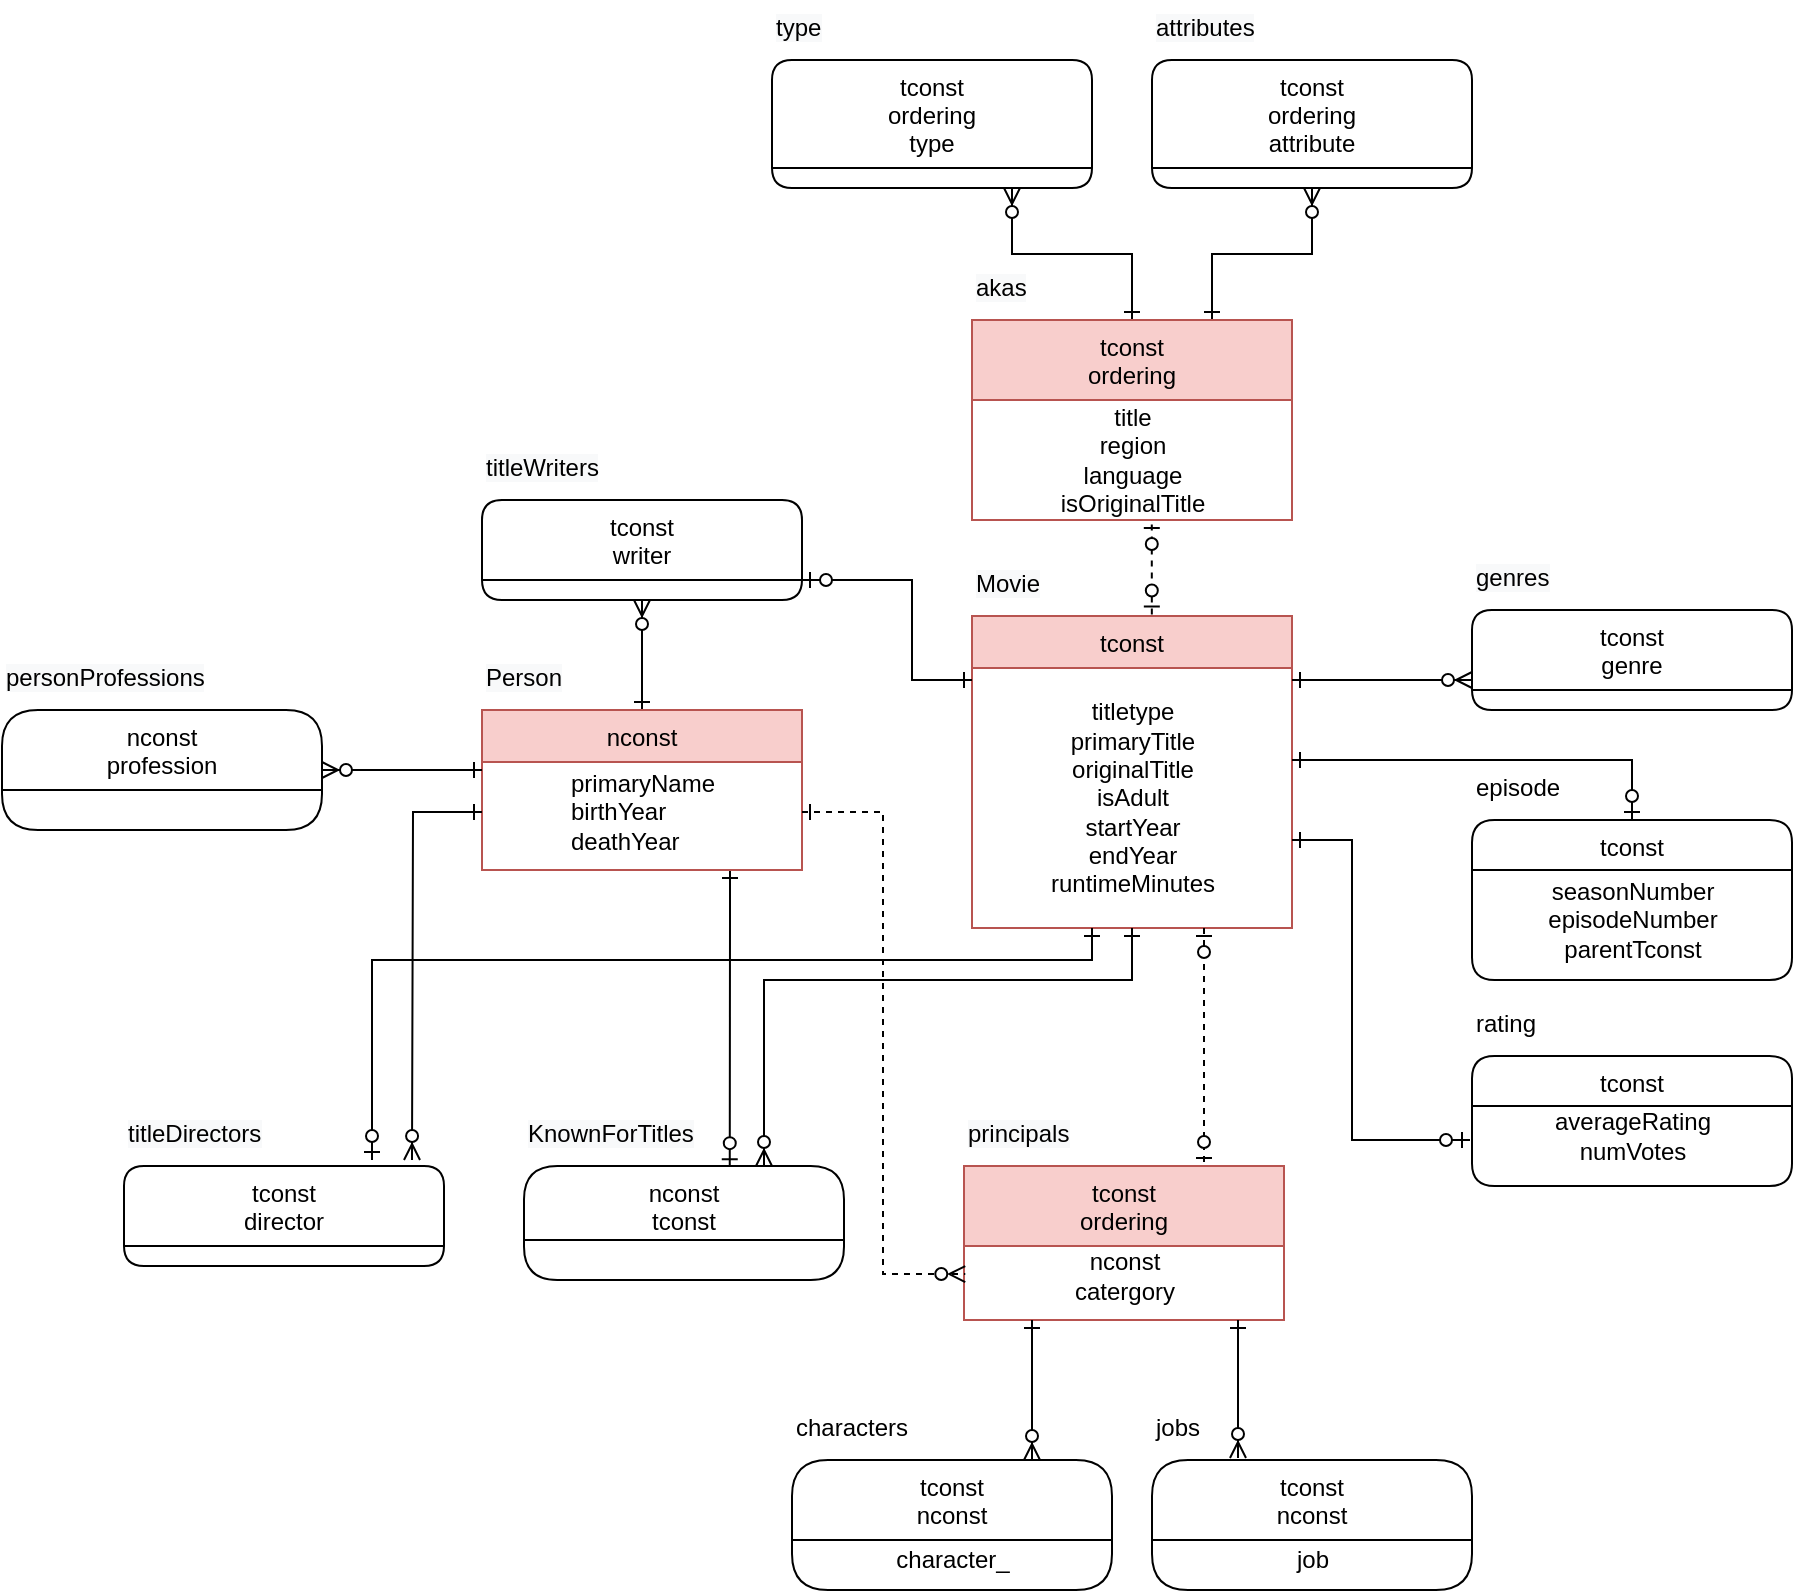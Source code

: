 <mxfile version="14.7.7" type="device"><diagram id="C5RBs43oDa-KdzZeNtuy" name="Page-1"><mxGraphModel dx="1865" dy="1748" grid="1" gridSize="10" guides="1" tooltips="1" connect="1" arrows="1" fold="1" page="1" pageScale="1" pageWidth="827" pageHeight="1169" math="0" shadow="0"><root><mxCell id="WIyWlLk6GJQsqaUBKTNV-0"/><mxCell id="WIyWlLk6GJQsqaUBKTNV-1" parent="WIyWlLk6GJQsqaUBKTNV-0"/><mxCell id="xolu4xJuUfZisWvBj1_J-13" style="edgeStyle=orthogonalEdgeStyle;rounded=0;orthogonalLoop=1;jettySize=auto;html=1;exitX=0.562;exitY=-0.005;exitDx=0;exitDy=0;startArrow=ERzeroToOne;startFill=1;endArrow=ERzeroToOne;endFill=1;exitPerimeter=0;dashed=1;" parent="WIyWlLk6GJQsqaUBKTNV-1" source="zkfFHV4jXpPFQw0GAbJ--0" target="59ytYH_ue-3u_atIHXwS-38" edge="1"><mxGeometry relative="1" as="geometry"><Array as="points"><mxPoint x="310" y="100"/><mxPoint x="310" y="100"/></Array></mxGeometry></mxCell><mxCell id="zkfFHV4jXpPFQw0GAbJ--0" value="tconst" style="swimlane;fontStyle=0;align=center;verticalAlign=top;childLayout=stackLayout;horizontal=1;startSize=26;horizontalStack=0;resizeParent=1;resizeLast=0;collapsible=1;marginBottom=0;rounded=0;shadow=0;strokeWidth=1;fillColor=#f8cecc;strokeColor=#b85450;" parent="WIyWlLk6GJQsqaUBKTNV-1" vertex="1"><mxGeometry x="220" y="128" width="160" height="156" as="geometry"><mxRectangle x="230" y="140" width="160" height="26" as="alternateBounds"/></mxGeometry></mxCell><mxCell id="59ytYH_ue-3u_atIHXwS-6" value="&lt;span&gt;&lt;br&gt;titletype&lt;/span&gt;&lt;br style=&quot;padding: 0px ; margin: 0px&quot;&gt;&lt;span&gt;primaryTitle&lt;/span&gt;&lt;br style=&quot;padding: 0px ; margin: 0px&quot;&gt;&lt;span&gt;originalTitle&lt;/span&gt;&lt;br style=&quot;padding: 0px ; margin: 0px&quot;&gt;&lt;span&gt;isAdult&lt;/span&gt;&lt;br style=&quot;padding: 0px ; margin: 0px&quot;&gt;&lt;span&gt;startYear&lt;/span&gt;&lt;br style=&quot;padding: 0px ; margin: 0px&quot;&gt;&lt;span&gt;endYear&lt;/span&gt;&lt;br style=&quot;padding: 0px ; margin: 0px&quot;&gt;&lt;span&gt;runtimeMinutes&lt;br&gt;&lt;/span&gt;&lt;div&gt;&lt;br&gt;&lt;/div&gt;" style="text;html=1;align=center;verticalAlign=middle;resizable=0;points=[];autosize=1;strokeColor=none;" parent="zkfFHV4jXpPFQw0GAbJ--0" vertex="1"><mxGeometry y="26" width="160" height="130" as="geometry"/></mxCell><mxCell id="59ytYH_ue-3u_atIHXwS-0" value="&lt;span style=&quot;color: rgb(0, 0, 0); font-family: helvetica; font-size: 12px; font-style: normal; font-weight: 400; letter-spacing: normal; text-align: center; text-indent: 0px; text-transform: none; word-spacing: 0px; background-color: rgb(248, 249, 250); display: inline; float: none;&quot;&gt;Movie&lt;/span&gt;" style="text;whiteSpace=wrap;html=1;" parent="WIyWlLk6GJQsqaUBKTNV-1" vertex="1"><mxGeometry x="220" y="98" width="60" height="30" as="geometry"/></mxCell><mxCell id="59ytYH_ue-3u_atIHXwS-11" value="tconst&#10;genre" style="swimlane;fontStyle=0;align=center;verticalAlign=top;childLayout=stackLayout;horizontal=1;startSize=40;horizontalStack=0;resizeParent=1;resizeLast=0;collapsible=1;marginBottom=0;rounded=1;shadow=0;strokeWidth=1;" parent="WIyWlLk6GJQsqaUBKTNV-1" vertex="1"><mxGeometry x="470" y="125" width="160" height="50" as="geometry"><mxRectangle x="230" y="140" width="160" height="26" as="alternateBounds"/></mxGeometry></mxCell><mxCell id="59ytYH_ue-3u_atIHXwS-13" value="&lt;span style=&quot;color: rgb(0 , 0 , 0) ; font-family: &amp;#34;helvetica&amp;#34; ; font-size: 12px ; font-style: normal ; font-weight: 400 ; letter-spacing: normal ; text-align: center ; text-indent: 0px ; text-transform: none ; word-spacing: 0px ; background-color: rgb(248 , 249 , 250) ; display: inline ; float: none&quot;&gt;genres&lt;/span&gt;" style="text;whiteSpace=wrap;html=1;" parent="WIyWlLk6GJQsqaUBKTNV-1" vertex="1"><mxGeometry x="470" y="95" width="60" height="30" as="geometry"/></mxCell><mxCell id="59ytYH_ue-3u_atIHXwS-18" value="&lt;span style=&quot;color: rgb(0 , 0 , 0) ; font-family: &amp;#34;helvetica&amp;#34; ; font-size: 12px ; font-style: normal ; font-weight: 400 ; letter-spacing: normal ; text-align: center ; text-indent: 0px ; text-transform: none ; word-spacing: 0px ; background-color: rgb(248 , 249 , 250) ; display: inline ; float: none&quot;&gt;type&lt;/span&gt;" style="text;whiteSpace=wrap;html=1;" parent="WIyWlLk6GJQsqaUBKTNV-1" vertex="1"><mxGeometry x="120" y="-180" width="60" height="30" as="geometry"/></mxCell><mxCell id="59ytYH_ue-3u_atIHXwS-19" value="tconst&#10;ordering&#10;attribute" style="swimlane;fontStyle=0;align=center;verticalAlign=top;childLayout=stackLayout;horizontal=1;startSize=54;horizontalStack=0;resizeParent=1;resizeLast=0;collapsible=1;marginBottom=0;rounded=1;shadow=0;strokeWidth=1;" parent="WIyWlLk6GJQsqaUBKTNV-1" vertex="1"><mxGeometry x="310" y="-150" width="160" height="64" as="geometry"><mxRectangle x="230" y="140" width="160" height="26" as="alternateBounds"/></mxGeometry></mxCell><mxCell id="59ytYH_ue-3u_atIHXwS-20" value="&lt;span style=&quot;color: rgb(0 , 0 , 0) ; font-family: &amp;#34;helvetica&amp;#34; ; font-size: 12px ; font-style: normal ; font-weight: 400 ; letter-spacing: normal ; text-align: center ; text-indent: 0px ; text-transform: none ; word-spacing: 0px ; background-color: rgb(248 , 249 , 250) ; display: inline ; float: none&quot;&gt;attributes&lt;/span&gt;" style="text;whiteSpace=wrap;html=1;" parent="WIyWlLk6GJQsqaUBKTNV-1" vertex="1"><mxGeometry x="310" y="-180" width="60" height="30" as="geometry"/></mxCell><mxCell id="59ytYH_ue-3u_atIHXwS-21" value="tconst&#10;ordering&#10;type" style="swimlane;fontStyle=0;align=center;verticalAlign=top;childLayout=stackLayout;horizontal=1;startSize=54;horizontalStack=0;resizeParent=1;resizeLast=0;collapsible=1;marginBottom=0;rounded=1;shadow=0;strokeWidth=1;" parent="WIyWlLk6GJQsqaUBKTNV-1" vertex="1"><mxGeometry x="120" y="-150" width="160" height="64" as="geometry"><mxRectangle x="230" y="140" width="160" height="26" as="alternateBounds"/></mxGeometry></mxCell><mxCell id="59ytYH_ue-3u_atIHXwS-22" value="tconst&#10;director" style="swimlane;fontStyle=0;align=center;verticalAlign=top;childLayout=stackLayout;horizontal=1;startSize=40;horizontalStack=0;resizeParent=1;resizeLast=0;collapsible=1;marginBottom=0;rounded=1;shadow=0;strokeWidth=1;" parent="WIyWlLk6GJQsqaUBKTNV-1" vertex="1"><mxGeometry x="-204" y="403" width="160" height="50" as="geometry"><mxRectangle x="230" y="140" width="160" height="26" as="alternateBounds"/></mxGeometry></mxCell><mxCell id="59ytYH_ue-3u_atIHXwS-23" value="&lt;span style=&quot;color: rgb(0 , 0 , 0) ; font-family: &amp;#34;helvetica&amp;#34; ; font-size: 12px ; font-style: normal ; font-weight: 400 ; letter-spacing: normal ; text-align: center ; text-indent: 0px ; text-transform: none ; word-spacing: 0px ; background-color: rgb(248 , 249 , 250) ; display: inline ; float: none&quot;&gt;titleDirectors&lt;/span&gt;" style="text;whiteSpace=wrap;html=1;" parent="WIyWlLk6GJQsqaUBKTNV-1" vertex="1"><mxGeometry x="-204" y="373" width="60" height="30" as="geometry"/></mxCell><mxCell id="59ytYH_ue-3u_atIHXwS-29" value="tconst&#10;writer" style="swimlane;fontStyle=0;align=center;verticalAlign=top;childLayout=stackLayout;horizontal=1;startSize=40;horizontalStack=0;resizeParent=1;resizeLast=0;collapsible=1;marginBottom=0;rounded=1;shadow=0;strokeWidth=1;" parent="WIyWlLk6GJQsqaUBKTNV-1" vertex="1"><mxGeometry x="-25" y="70" width="160" height="50" as="geometry"><mxRectangle x="230" y="140" width="160" height="26" as="alternateBounds"/></mxGeometry></mxCell><mxCell id="59ytYH_ue-3u_atIHXwS-30" value="&lt;span style=&quot;color: rgb(0 , 0 , 0) ; font-family: &amp;#34;helvetica&amp;#34; ; font-size: 12px ; font-style: normal ; font-weight: 400 ; letter-spacing: normal ; text-align: center ; text-indent: 0px ; text-transform: none ; word-spacing: 0px ; background-color: rgb(248 , 249 , 250) ; display: inline ; float: none&quot;&gt;titleWriters&lt;/span&gt;" style="text;whiteSpace=wrap;html=1;" parent="WIyWlLk6GJQsqaUBKTNV-1" vertex="1"><mxGeometry x="-25" y="40" width="60" height="30" as="geometry"/></mxCell><mxCell id="59ytYH_ue-3u_atIHXwS-31" value="tconst&#10;ordering" style="swimlane;fontStyle=0;align=center;verticalAlign=top;childLayout=stackLayout;horizontal=1;startSize=40;horizontalStack=0;resizeParent=1;resizeLast=0;collapsible=1;marginBottom=0;rounded=0;shadow=0;strokeWidth=1;fillColor=#f8cecc;strokeColor=#b85450;" parent="WIyWlLk6GJQsqaUBKTNV-1" vertex="1"><mxGeometry x="216" y="403" width="160" height="77" as="geometry"><mxRectangle x="230" y="140" width="160" height="26" as="alternateBounds"/></mxGeometry></mxCell><mxCell id="59ytYH_ue-3u_atIHXwS-33" value="nconst&lt;br&gt;catergory" style="text;html=1;align=center;verticalAlign=middle;resizable=0;points=[];autosize=1;strokeColor=none;" parent="59ytYH_ue-3u_atIHXwS-31" vertex="1"><mxGeometry y="40" width="160" height="30" as="geometry"/></mxCell><mxCell id="59ytYH_ue-3u_atIHXwS-32" value="&lt;span style=&quot;color: rgb(0 , 0 , 0) ; font-family: &amp;#34;helvetica&amp;#34; ; font-size: 12px ; font-style: normal ; font-weight: 400 ; letter-spacing: normal ; text-align: center ; text-indent: 0px ; text-transform: none ; word-spacing: 0px ; background-color: rgb(248 , 249 , 250) ; display: inline ; float: none&quot;&gt;principals&lt;/span&gt;" style="text;whiteSpace=wrap;html=1;" parent="WIyWlLk6GJQsqaUBKTNV-1" vertex="1"><mxGeometry x="216" y="373" width="60" height="30" as="geometry"/></mxCell><mxCell id="xolu4xJuUfZisWvBj1_J-14" style="edgeStyle=orthogonalEdgeStyle;rounded=0;orthogonalLoop=1;jettySize=auto;html=1;entryX=0.75;entryY=1;entryDx=0;entryDy=0;startArrow=ERone;startFill=0;endArrow=ERzeroToMany;endFill=1;" parent="WIyWlLk6GJQsqaUBKTNV-1" source="59ytYH_ue-3u_atIHXwS-37" target="59ytYH_ue-3u_atIHXwS-21" edge="1"><mxGeometry relative="1" as="geometry"/></mxCell><mxCell id="xolu4xJuUfZisWvBj1_J-15" style="edgeStyle=orthogonalEdgeStyle;rounded=0;orthogonalLoop=1;jettySize=auto;html=1;exitX=0.75;exitY=0;exitDx=0;exitDy=0;entryX=0.5;entryY=1;entryDx=0;entryDy=0;startArrow=ERone;startFill=0;endArrow=ERzeroToMany;endFill=1;" parent="WIyWlLk6GJQsqaUBKTNV-1" source="59ytYH_ue-3u_atIHXwS-37" target="59ytYH_ue-3u_atIHXwS-19" edge="1"><mxGeometry relative="1" as="geometry"/></mxCell><mxCell id="59ytYH_ue-3u_atIHXwS-37" value="tconst&#10;ordering" style="swimlane;fontStyle=0;align=center;verticalAlign=top;childLayout=stackLayout;horizontal=1;startSize=40;horizontalStack=0;resizeParent=1;resizeLast=0;collapsible=1;marginBottom=0;rounded=0;shadow=0;strokeWidth=1;fillColor=#f8cecc;strokeColor=#b85450;" parent="WIyWlLk6GJQsqaUBKTNV-1" vertex="1"><mxGeometry x="220" y="-20" width="160" height="100" as="geometry"><mxRectangle x="230" y="140" width="160" height="26" as="alternateBounds"/></mxGeometry></mxCell><mxCell id="59ytYH_ue-3u_atIHXwS-38" value="title&lt;br&gt;region&lt;br&gt;language&lt;br&gt;isOriginalTitle" style="text;html=1;align=center;verticalAlign=middle;resizable=0;points=[];autosize=1;strokeColor=none;" parent="59ytYH_ue-3u_atIHXwS-37" vertex="1"><mxGeometry y="40" width="160" height="60" as="geometry"/></mxCell><mxCell id="59ytYH_ue-3u_atIHXwS-39" value="&lt;span style=&quot;color: rgb(0 , 0 , 0) ; font-family: &amp;#34;helvetica&amp;#34; ; font-size: 12px ; font-style: normal ; font-weight: 400 ; letter-spacing: normal ; text-align: center ; text-indent: 0px ; text-transform: none ; word-spacing: 0px ; background-color: rgb(248 , 249 , 250) ; display: inline ; float: none&quot;&gt;akas&lt;/span&gt;" style="text;whiteSpace=wrap;html=1;" parent="WIyWlLk6GJQsqaUBKTNV-1" vertex="1"><mxGeometry x="220" y="-50" width="60" height="30" as="geometry"/></mxCell><mxCell id="xolu4xJuUfZisWvBj1_J-7" style="edgeStyle=orthogonalEdgeStyle;rounded=0;orthogonalLoop=1;jettySize=auto;html=1;entryX=0.643;entryY=0.01;entryDx=0;entryDy=0;entryPerimeter=0;startArrow=ERone;startFill=0;endArrow=ERzeroToOne;endFill=1;" parent="WIyWlLk6GJQsqaUBKTNV-1" source="59ytYH_ue-3u_atIHXwS-45" target="59ytYH_ue-3u_atIHXwS-48" edge="1"><mxGeometry relative="1" as="geometry"><Array as="points"><mxPoint x="99" y="280"/><mxPoint x="99" y="280"/></Array></mxGeometry></mxCell><mxCell id="xolu4xJuUfZisWvBj1_J-10" style="edgeStyle=orthogonalEdgeStyle;rounded=0;orthogonalLoop=1;jettySize=auto;html=1;entryX=0.5;entryY=1;entryDx=0;entryDy=0;startArrow=ERone;startFill=0;endArrow=ERzeroToMany;endFill=1;" parent="WIyWlLk6GJQsqaUBKTNV-1" source="59ytYH_ue-3u_atIHXwS-45" target="59ytYH_ue-3u_atIHXwS-29" edge="1"><mxGeometry relative="1" as="geometry"/></mxCell><mxCell id="59ytYH_ue-3u_atIHXwS-45" value="nconst" style="swimlane;fontStyle=0;align=center;verticalAlign=top;childLayout=stackLayout;horizontal=1;startSize=26;horizontalStack=0;resizeParent=1;resizeLast=0;collapsible=1;marginBottom=0;rounded=0;shadow=0;strokeWidth=1;fillColor=#f8cecc;strokeColor=#b85450;" parent="WIyWlLk6GJQsqaUBKTNV-1" vertex="1"><mxGeometry x="-25" y="175" width="160" height="80" as="geometry"><mxRectangle x="230" y="140" width="160" height="26" as="alternateBounds"/></mxGeometry></mxCell><mxCell id="59ytYH_ue-3u_atIHXwS-46" value="&lt;div style=&quot;text-align: left&quot;&gt;primaryName&lt;/div&gt;&lt;div style=&quot;text-align: left&quot;&gt;birthYear&lt;/div&gt;&lt;div style=&quot;text-align: left&quot;&gt;deathYear&lt;/div&gt;" style="text;html=1;align=center;verticalAlign=middle;resizable=0;points=[];autosize=1;strokeColor=none;" parent="59ytYH_ue-3u_atIHXwS-45" vertex="1"><mxGeometry y="26" width="160" height="50" as="geometry"/></mxCell><mxCell id="59ytYH_ue-3u_atIHXwS-47" value="&lt;span style=&quot;color: rgb(0 , 0 , 0) ; font-family: &amp;#34;helvetica&amp;#34; ; font-size: 12px ; font-style: normal ; font-weight: 400 ; letter-spacing: normal ; text-align: center ; text-indent: 0px ; text-transform: none ; word-spacing: 0px ; background-color: rgb(248 , 249 , 250) ; display: inline ; float: none&quot;&gt;Person&lt;/span&gt;" style="text;whiteSpace=wrap;html=1;" parent="WIyWlLk6GJQsqaUBKTNV-1" vertex="1"><mxGeometry x="-25" y="145" width="60" height="30" as="geometry"/></mxCell><mxCell id="59ytYH_ue-3u_atIHXwS-48" value="nconst&#10;tconst" style="swimlane;fontStyle=0;align=center;verticalAlign=top;childLayout=stackLayout;horizontal=1;startSize=37;horizontalStack=0;resizeParent=1;resizeLast=0;collapsible=1;marginBottom=0;rounded=1;shadow=0;strokeWidth=1;" parent="WIyWlLk6GJQsqaUBKTNV-1" vertex="1"><mxGeometry x="-4" y="403" width="160" height="57" as="geometry"><mxRectangle x="230" y="140" width="160" height="26" as="alternateBounds"/></mxGeometry></mxCell><mxCell id="59ytYH_ue-3u_atIHXwS-49" value="&lt;div style=&quot;text-align: left&quot;&gt;&lt;br&gt;&lt;/div&gt;" style="text;html=1;align=center;verticalAlign=middle;resizable=0;points=[];autosize=1;strokeColor=none;" parent="59ytYH_ue-3u_atIHXwS-48" vertex="1"><mxGeometry y="37" width="160" height="20" as="geometry"/></mxCell><mxCell id="59ytYH_ue-3u_atIHXwS-50" value="&lt;span style=&quot;color: rgb(0 , 0 , 0) ; font-family: &amp;#34;helvetica&amp;#34; ; font-size: 12px ; font-style: normal ; font-weight: 400 ; letter-spacing: normal ; text-align: center ; text-indent: 0px ; text-transform: none ; word-spacing: 0px ; background-color: rgb(248 , 249 , 250) ; display: inline ; float: none&quot;&gt;KnownForTitles&lt;/span&gt;" style="text;whiteSpace=wrap;html=1;" parent="WIyWlLk6GJQsqaUBKTNV-1" vertex="1"><mxGeometry x="-4" y="373" width="60" height="30" as="geometry"/></mxCell><mxCell id="59ytYH_ue-3u_atIHXwS-51" value="nconst&#10;profession&#10;" style="swimlane;fontStyle=0;align=center;verticalAlign=top;childLayout=stackLayout;horizontal=1;startSize=40;horizontalStack=0;resizeParent=1;resizeLast=0;collapsible=1;marginBottom=0;rounded=1;shadow=0;strokeWidth=1;" parent="WIyWlLk6GJQsqaUBKTNV-1" vertex="1"><mxGeometry x="-265" y="175" width="160" height="60" as="geometry"><mxRectangle x="230" y="140" width="160" height="26" as="alternateBounds"/></mxGeometry></mxCell><mxCell id="59ytYH_ue-3u_atIHXwS-52" value="&lt;div style=&quot;text-align: left&quot;&gt;&lt;br&gt;&lt;/div&gt;" style="text;html=1;align=center;verticalAlign=middle;resizable=0;points=[];autosize=1;strokeColor=none;" parent="59ytYH_ue-3u_atIHXwS-51" vertex="1"><mxGeometry y="40" width="160" height="20" as="geometry"/></mxCell><mxCell id="59ytYH_ue-3u_atIHXwS-53" value="&lt;span style=&quot;color: rgb(0 , 0 , 0) ; font-family: &amp;#34;helvetica&amp;#34; ; font-size: 12px ; font-style: normal ; font-weight: 400 ; letter-spacing: normal ; text-align: center ; text-indent: 0px ; text-transform: none ; word-spacing: 0px ; background-color: rgb(248 , 249 , 250) ; display: inline ; float: none&quot;&gt;personProfessions&lt;/span&gt;" style="text;whiteSpace=wrap;html=1;" parent="WIyWlLk6GJQsqaUBKTNV-1" vertex="1"><mxGeometry x="-265" y="145" width="60" height="30" as="geometry"/></mxCell><mxCell id="xolu4xJuUfZisWvBj1_J-1" style="edgeStyle=orthogonalEdgeStyle;rounded=0;orthogonalLoop=1;jettySize=auto;html=1;startArrow=ERone;startFill=0;endArrow=ERzeroToOne;endFill=1;" parent="WIyWlLk6GJQsqaUBKTNV-1" source="59ytYH_ue-3u_atIHXwS-6" edge="1"><mxGeometry relative="1" as="geometry"><mxPoint x="-80" y="400" as="targetPoint"/><Array as="points"><mxPoint x="280" y="300"/><mxPoint x="-80" y="300"/></Array></mxGeometry></mxCell><mxCell id="xolu4xJuUfZisWvBj1_J-4" style="edgeStyle=orthogonalEdgeStyle;rounded=0;orthogonalLoop=1;jettySize=auto;html=1;startArrow=ERone;startFill=0;endArrow=ERzeroToOne;endFill=1;" parent="WIyWlLk6GJQsqaUBKTNV-1" source="59ytYH_ue-3u_atIHXwS-6" edge="1"><mxGeometry relative="1" as="geometry"><mxPoint x="135" y="110" as="targetPoint"/><Array as="points"><mxPoint x="190" y="160"/><mxPoint x="190" y="110"/><mxPoint x="135" y="110"/></Array></mxGeometry></mxCell><mxCell id="xolu4xJuUfZisWvBj1_J-5" style="edgeStyle=orthogonalEdgeStyle;rounded=0;orthogonalLoop=1;jettySize=auto;html=1;entryX=0.75;entryY=0;entryDx=0;entryDy=0;startArrow=ERone;startFill=0;endArrow=ERzeroToMany;endFill=1;" parent="WIyWlLk6GJQsqaUBKTNV-1" source="59ytYH_ue-3u_atIHXwS-6" target="59ytYH_ue-3u_atIHXwS-48" edge="1"><mxGeometry relative="1" as="geometry"><Array as="points"><mxPoint x="116" y="310"/></Array></mxGeometry></mxCell><mxCell id="xolu4xJuUfZisWvBj1_J-6" style="edgeStyle=orthogonalEdgeStyle;rounded=0;orthogonalLoop=1;jettySize=auto;html=1;entryX=0.75;entryY=0;entryDx=0;entryDy=0;startArrow=ERzeroToOne;startFill=1;endArrow=ERzeroToOne;endFill=1;dashed=1;" parent="WIyWlLk6GJQsqaUBKTNV-1" source="59ytYH_ue-3u_atIHXwS-6" target="59ytYH_ue-3u_atIHXwS-31" edge="1"><mxGeometry relative="1" as="geometry"><Array as="points"><mxPoint x="336" y="340"/><mxPoint x="336" y="340"/></Array></mxGeometry></mxCell><mxCell id="xolu4xJuUfZisWvBj1_J-9" style="edgeStyle=orthogonalEdgeStyle;rounded=0;orthogonalLoop=1;jettySize=auto;html=1;startArrow=ERone;startFill=0;endArrow=ERzeroToMany;endFill=1;" parent="WIyWlLk6GJQsqaUBKTNV-1" source="59ytYH_ue-3u_atIHXwS-46" edge="1"><mxGeometry relative="1" as="geometry"><mxPoint x="-60" y="400" as="targetPoint"/></mxGeometry></mxCell><mxCell id="xolu4xJuUfZisWvBj1_J-11" style="edgeStyle=orthogonalEdgeStyle;rounded=0;orthogonalLoop=1;jettySize=auto;html=1;entryX=1;entryY=0.5;entryDx=0;entryDy=0;startArrow=ERone;startFill=0;endArrow=ERzeroToMany;endFill=1;" parent="WIyWlLk6GJQsqaUBKTNV-1" source="59ytYH_ue-3u_atIHXwS-46" target="59ytYH_ue-3u_atIHXwS-51" edge="1"><mxGeometry relative="1" as="geometry"><Array as="points"><mxPoint x="-50" y="205"/><mxPoint x="-50" y="205"/></Array></mxGeometry></mxCell><mxCell id="xolu4xJuUfZisWvBj1_J-12" style="edgeStyle=orthogonalEdgeStyle;rounded=0;orthogonalLoop=1;jettySize=auto;html=1;startArrow=ERone;startFill=0;endArrow=ERzeroToMany;endFill=1;" parent="WIyWlLk6GJQsqaUBKTNV-1" source="59ytYH_ue-3u_atIHXwS-6" target="59ytYH_ue-3u_atIHXwS-11" edge="1"><mxGeometry relative="1" as="geometry"><Array as="points"><mxPoint x="440" y="160"/><mxPoint x="440" y="160"/></Array></mxGeometry></mxCell><mxCell id="xolu4xJuUfZisWvBj1_J-16" style="edgeStyle=orthogonalEdgeStyle;rounded=0;orthogonalLoop=1;jettySize=auto;html=1;entryX=0.004;entryY=0.467;entryDx=0;entryDy=0;entryPerimeter=0;startArrow=ERone;startFill=0;endArrow=ERzeroToMany;endFill=1;dashed=1;" parent="WIyWlLk6GJQsqaUBKTNV-1" source="59ytYH_ue-3u_atIHXwS-46" target="59ytYH_ue-3u_atIHXwS-33" edge="1"><mxGeometry relative="1" as="geometry"/></mxCell><mxCell id="gfmHYX49x_VPNDzosHwC-0" value="tconst" style="swimlane;fontStyle=0;align=center;verticalAlign=top;childLayout=stackLayout;horizontal=1;startSize=25;horizontalStack=0;resizeParent=1;resizeLast=0;collapsible=1;marginBottom=0;rounded=1;shadow=0;strokeWidth=1;" parent="WIyWlLk6GJQsqaUBKTNV-1" vertex="1"><mxGeometry x="470" y="230" width="160" height="80" as="geometry"><mxRectangle x="230" y="140" width="160" height="26" as="alternateBounds"/></mxGeometry></mxCell><mxCell id="gfmHYX49x_VPNDzosHwC-4" value="&lt;span&gt;seasonNumber&lt;/span&gt;&lt;br&gt;&lt;div&gt;episodeNumber&lt;/div&gt;&lt;div&gt;&lt;span&gt;parentTconst&lt;/span&gt;&lt;br&gt;&lt;/div&gt;" style="text;html=1;align=center;verticalAlign=middle;resizable=0;points=[];autosize=1;strokeColor=none;" parent="gfmHYX49x_VPNDzosHwC-0" vertex="1"><mxGeometry y="25" width="160" height="50" as="geometry"/></mxCell><mxCell id="gfmHYX49x_VPNDzosHwC-1" value="&lt;div style=&quot;text-align: center&quot;&gt;&lt;span&gt;&lt;font face=&quot;helvetica&quot;&gt;episode&lt;/font&gt;&lt;/span&gt;&lt;/div&gt;" style="text;whiteSpace=wrap;html=1;" parent="WIyWlLk6GJQsqaUBKTNV-1" vertex="1"><mxGeometry x="470" y="200" width="60" height="30" as="geometry"/></mxCell><mxCell id="gfmHYX49x_VPNDzosHwC-3" value="&lt;div style=&quot;text-align: center&quot;&gt;&lt;span&gt;&lt;font face=&quot;helvetica&quot;&gt;rating&lt;/font&gt;&lt;/span&gt;&lt;/div&gt;" style="text;whiteSpace=wrap;html=1;" parent="WIyWlLk6GJQsqaUBKTNV-1" vertex="1"><mxGeometry x="470" y="318" width="60" height="30" as="geometry"/></mxCell><mxCell id="gfmHYX49x_VPNDzosHwC-5" value="tconst" style="swimlane;fontStyle=0;align=center;verticalAlign=top;childLayout=stackLayout;horizontal=1;startSize=25;horizontalStack=0;resizeParent=1;resizeLast=0;collapsible=1;marginBottom=0;rounded=1;shadow=0;strokeWidth=1;" parent="WIyWlLk6GJQsqaUBKTNV-1" vertex="1"><mxGeometry x="470" y="348" width="160" height="65" as="geometry"><mxRectangle x="230" y="140" width="160" height="26" as="alternateBounds"/></mxGeometry></mxCell><mxCell id="gfmHYX49x_VPNDzosHwC-6" value="&lt;div&gt;averageRating&lt;/div&gt;&lt;div&gt;numVotes&lt;/div&gt;" style="text;html=1;align=center;verticalAlign=middle;resizable=0;points=[];autosize=1;strokeColor=none;" parent="gfmHYX49x_VPNDzosHwC-5" vertex="1"><mxGeometry y="25" width="160" height="30" as="geometry"/></mxCell><mxCell id="gfmHYX49x_VPNDzosHwC-7" style="edgeStyle=orthogonalEdgeStyle;rounded=0;orthogonalLoop=1;jettySize=auto;html=1;entryX=0.5;entryY=0;entryDx=0;entryDy=0;endArrow=ERzeroToOne;endFill=1;startArrow=ERone;startFill=0;" parent="WIyWlLk6GJQsqaUBKTNV-1" source="59ytYH_ue-3u_atIHXwS-6" target="gfmHYX49x_VPNDzosHwC-0" edge="1"><mxGeometry relative="1" as="geometry"><Array as="points"><mxPoint x="550" y="200"/></Array></mxGeometry></mxCell><mxCell id="gfmHYX49x_VPNDzosHwC-9" style="edgeStyle=orthogonalEdgeStyle;rounded=0;orthogonalLoop=1;jettySize=auto;html=1;startArrow=ERone;startFill=0;endArrow=ERzeroToOne;endFill=1;" parent="WIyWlLk6GJQsqaUBKTNV-1" source="59ytYH_ue-3u_atIHXwS-6" edge="1"><mxGeometry relative="1" as="geometry"><mxPoint x="469" y="390" as="targetPoint"/><Array as="points"><mxPoint x="410" y="240"/><mxPoint x="410" y="390"/></Array></mxGeometry></mxCell><mxCell id="9SFu0u1e-_PzRdn1TX69-1" value="&lt;div style=&quot;text-align: center&quot;&gt;&lt;span&gt;characters&lt;/span&gt;&lt;br&gt;&lt;/div&gt;" style="text;whiteSpace=wrap;html=1;" parent="WIyWlLk6GJQsqaUBKTNV-1" vertex="1"><mxGeometry x="130" y="520" width="60" height="30" as="geometry"/></mxCell><mxCell id="9SFu0u1e-_PzRdn1TX69-2" value="tconst&#10;nconst" style="swimlane;fontStyle=0;align=center;verticalAlign=top;childLayout=stackLayout;horizontal=1;startSize=40;horizontalStack=0;resizeParent=1;resizeLast=0;collapsible=1;marginBottom=0;rounded=1;shadow=0;strokeWidth=1;" parent="WIyWlLk6GJQsqaUBKTNV-1" vertex="1"><mxGeometry x="130" y="550" width="160" height="65" as="geometry"><mxRectangle x="230" y="140" width="160" height="26" as="alternateBounds"/></mxGeometry></mxCell><mxCell id="9SFu0u1e-_PzRdn1TX69-3" value="&lt;div&gt;character_&lt;/div&gt;" style="text;html=1;align=center;verticalAlign=middle;resizable=0;points=[];autosize=1;strokeColor=none;" parent="9SFu0u1e-_PzRdn1TX69-2" vertex="1"><mxGeometry y="40" width="160" height="20" as="geometry"/></mxCell><mxCell id="9SFu0u1e-_PzRdn1TX69-5" style="edgeStyle=orthogonalEdgeStyle;rounded=0;orthogonalLoop=1;jettySize=auto;html=1;entryX=0.75;entryY=0;entryDx=0;entryDy=0;startArrow=ERone;startFill=0;endArrow=ERzeroToMany;endFill=1;" parent="WIyWlLk6GJQsqaUBKTNV-1" target="9SFu0u1e-_PzRdn1TX69-2" edge="1"><mxGeometry relative="1" as="geometry"><mxPoint x="250" y="480" as="sourcePoint"/><Array as="points"><mxPoint x="250" y="480"/></Array></mxGeometry></mxCell><mxCell id="9SFu0u1e-_PzRdn1TX69-6" value="tconst&#10;nconst" style="swimlane;fontStyle=0;align=center;verticalAlign=top;childLayout=stackLayout;horizontal=1;startSize=40;horizontalStack=0;resizeParent=1;resizeLast=0;collapsible=1;marginBottom=0;rounded=1;shadow=0;strokeWidth=1;" parent="WIyWlLk6GJQsqaUBKTNV-1" vertex="1"><mxGeometry x="310" y="550" width="160" height="65" as="geometry"><mxRectangle x="230" y="140" width="160" height="26" as="alternateBounds"/></mxGeometry></mxCell><mxCell id="9SFu0u1e-_PzRdn1TX69-7" value="&lt;div&gt;job&lt;/div&gt;" style="text;html=1;align=center;verticalAlign=middle;resizable=0;points=[];autosize=1;strokeColor=none;" parent="9SFu0u1e-_PzRdn1TX69-6" vertex="1"><mxGeometry y="40" width="160" height="20" as="geometry"/></mxCell><mxCell id="9SFu0u1e-_PzRdn1TX69-11" value="&lt;div style=&quot;text-align: center&quot;&gt;&lt;span&gt;jobs&lt;/span&gt;&lt;br&gt;&lt;/div&gt;" style="text;whiteSpace=wrap;html=1;" parent="WIyWlLk6GJQsqaUBKTNV-1" vertex="1"><mxGeometry x="310" y="520" width="60" height="30" as="geometry"/></mxCell><mxCell id="9SFu0u1e-_PzRdn1TX69-13" style="edgeStyle=orthogonalEdgeStyle;rounded=0;orthogonalLoop=1;jettySize=auto;html=1;startArrow=ERone;startFill=0;endArrow=ERzeroToMany;endFill=1;" parent="WIyWlLk6GJQsqaUBKTNV-1" edge="1"><mxGeometry relative="1" as="geometry"><mxPoint x="353" y="480" as="sourcePoint"/><mxPoint x="353" y="549" as="targetPoint"/><Array as="points"><mxPoint x="353" y="549"/></Array></mxGeometry></mxCell></root></mxGraphModel></diagram></mxfile>